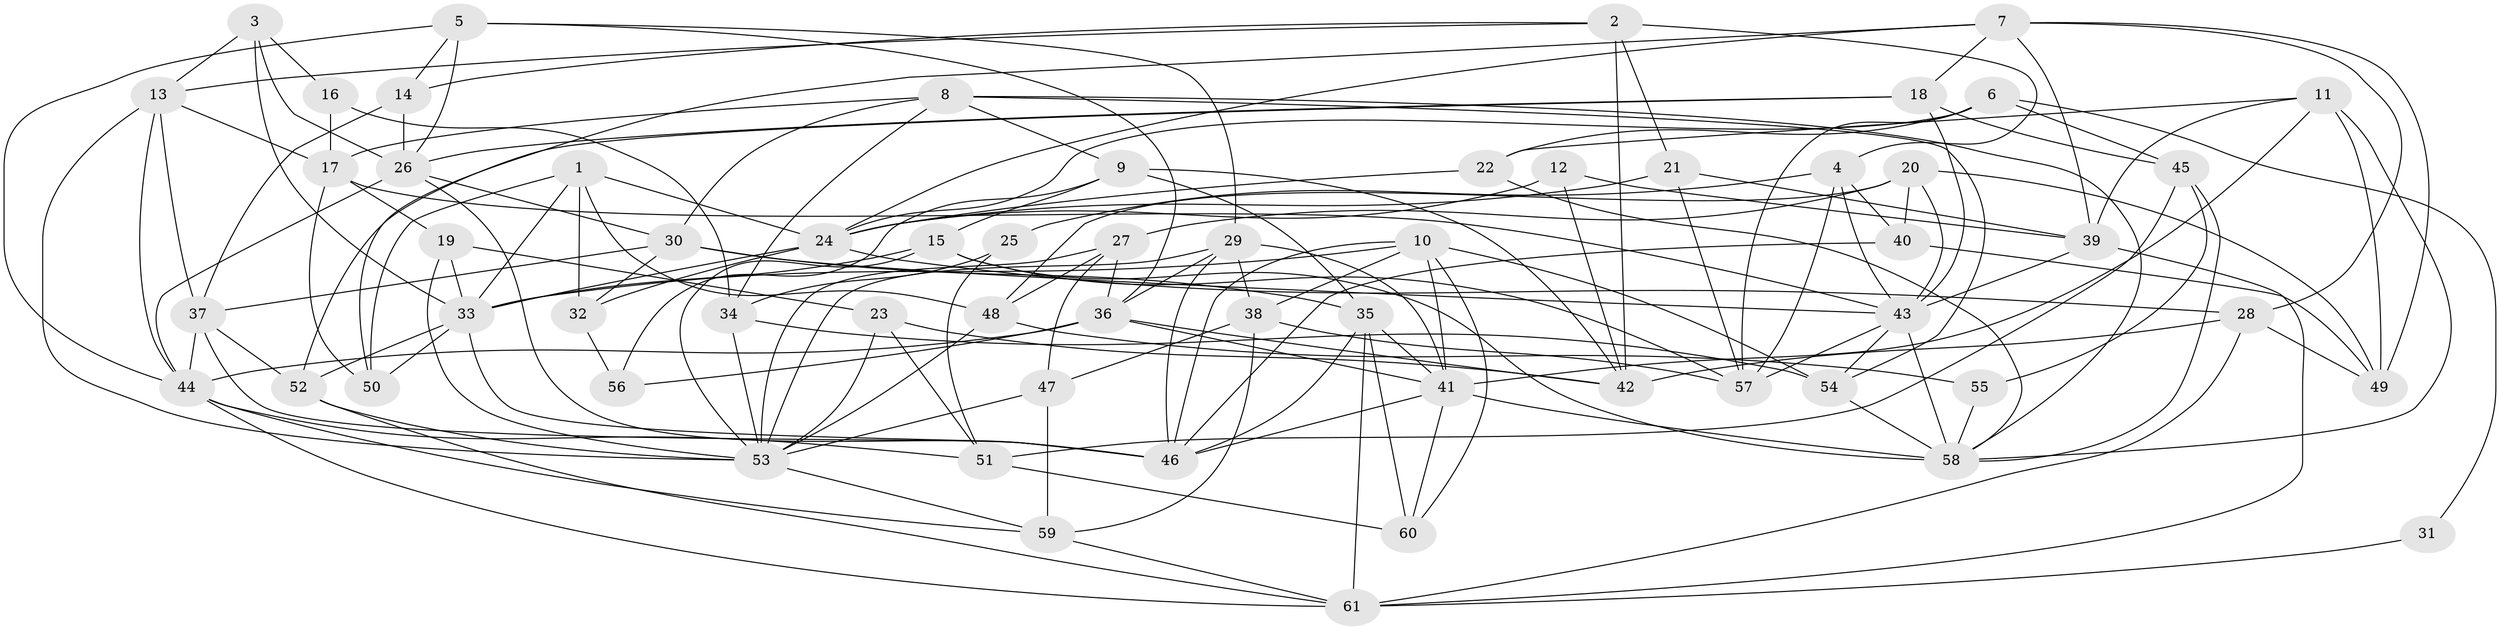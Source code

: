 // original degree distribution, {3: 0.27049180327868855, 4: 0.3360655737704918, 5: 0.14754098360655737, 7: 0.040983606557377046, 2: 0.10655737704918032, 6: 0.09016393442622951, 8: 0.00819672131147541}
// Generated by graph-tools (version 1.1) at 2025/02/03/09/25 03:02:10]
// undirected, 61 vertices, 165 edges
graph export_dot {
graph [start="1"]
  node [color=gray90,style=filled];
  1;
  2;
  3;
  4;
  5;
  6;
  7;
  8;
  9;
  10;
  11;
  12;
  13;
  14;
  15;
  16;
  17;
  18;
  19;
  20;
  21;
  22;
  23;
  24;
  25;
  26;
  27;
  28;
  29;
  30;
  31;
  32;
  33;
  34;
  35;
  36;
  37;
  38;
  39;
  40;
  41;
  42;
  43;
  44;
  45;
  46;
  47;
  48;
  49;
  50;
  51;
  52;
  53;
  54;
  55;
  56;
  57;
  58;
  59;
  60;
  61;
  1 -- 24 [weight=1.0];
  1 -- 32 [weight=1.0];
  1 -- 33 [weight=1.0];
  1 -- 48 [weight=1.0];
  1 -- 50 [weight=1.0];
  2 -- 4 [weight=1.0];
  2 -- 13 [weight=1.0];
  2 -- 14 [weight=1.0];
  2 -- 21 [weight=1.0];
  2 -- 42 [weight=1.0];
  3 -- 13 [weight=1.0];
  3 -- 16 [weight=1.0];
  3 -- 26 [weight=1.0];
  3 -- 33 [weight=1.0];
  4 -- 25 [weight=1.0];
  4 -- 40 [weight=1.0];
  4 -- 43 [weight=1.0];
  4 -- 57 [weight=1.0];
  5 -- 14 [weight=1.0];
  5 -- 26 [weight=1.0];
  5 -- 29 [weight=1.0];
  5 -- 36 [weight=1.0];
  5 -- 44 [weight=1.0];
  6 -- 22 [weight=1.0];
  6 -- 24 [weight=1.0];
  6 -- 31 [weight=1.0];
  6 -- 45 [weight=3.0];
  6 -- 57 [weight=1.0];
  7 -- 18 [weight=1.0];
  7 -- 24 [weight=1.0];
  7 -- 28 [weight=1.0];
  7 -- 39 [weight=1.0];
  7 -- 49 [weight=1.0];
  7 -- 50 [weight=1.0];
  8 -- 9 [weight=1.0];
  8 -- 17 [weight=1.0];
  8 -- 30 [weight=1.0];
  8 -- 34 [weight=1.0];
  8 -- 54 [weight=1.0];
  8 -- 58 [weight=1.0];
  9 -- 15 [weight=1.0];
  9 -- 35 [weight=1.0];
  9 -- 42 [weight=1.0];
  9 -- 56 [weight=1.0];
  10 -- 33 [weight=1.0];
  10 -- 38 [weight=1.0];
  10 -- 41 [weight=1.0];
  10 -- 46 [weight=1.0];
  10 -- 54 [weight=1.0];
  10 -- 60 [weight=1.0];
  11 -- 22 [weight=1.0];
  11 -- 39 [weight=1.0];
  11 -- 41 [weight=1.0];
  11 -- 49 [weight=1.0];
  11 -- 58 [weight=1.0];
  12 -- 24 [weight=1.0];
  12 -- 39 [weight=1.0];
  12 -- 42 [weight=1.0];
  13 -- 17 [weight=1.0];
  13 -- 37 [weight=1.0];
  13 -- 44 [weight=1.0];
  13 -- 53 [weight=2.0];
  14 -- 26 [weight=1.0];
  14 -- 37 [weight=1.0];
  15 -- 33 [weight=1.0];
  15 -- 53 [weight=1.0];
  15 -- 57 [weight=1.0];
  15 -- 58 [weight=2.0];
  16 -- 17 [weight=1.0];
  16 -- 34 [weight=1.0];
  17 -- 19 [weight=1.0];
  17 -- 43 [weight=1.0];
  17 -- 50 [weight=1.0];
  18 -- 26 [weight=1.0];
  18 -- 43 [weight=1.0];
  18 -- 45 [weight=3.0];
  18 -- 52 [weight=1.0];
  19 -- 23 [weight=1.0];
  19 -- 33 [weight=1.0];
  19 -- 53 [weight=1.0];
  20 -- 27 [weight=1.0];
  20 -- 40 [weight=1.0];
  20 -- 43 [weight=1.0];
  20 -- 48 [weight=1.0];
  20 -- 49 [weight=1.0];
  21 -- 24 [weight=1.0];
  21 -- 39 [weight=1.0];
  21 -- 57 [weight=1.0];
  22 -- 24 [weight=1.0];
  22 -- 58 [weight=1.0];
  23 -- 42 [weight=1.0];
  23 -- 51 [weight=1.0];
  23 -- 53 [weight=1.0];
  24 -- 28 [weight=2.0];
  24 -- 32 [weight=1.0];
  24 -- 33 [weight=1.0];
  25 -- 34 [weight=1.0];
  25 -- 51 [weight=1.0];
  26 -- 30 [weight=1.0];
  26 -- 44 [weight=1.0];
  26 -- 46 [weight=1.0];
  27 -- 36 [weight=1.0];
  27 -- 47 [weight=1.0];
  27 -- 48 [weight=1.0];
  27 -- 53 [weight=1.0];
  28 -- 42 [weight=1.0];
  28 -- 49 [weight=1.0];
  28 -- 61 [weight=1.0];
  29 -- 36 [weight=1.0];
  29 -- 38 [weight=1.0];
  29 -- 41 [weight=1.0];
  29 -- 46 [weight=1.0];
  29 -- 53 [weight=1.0];
  30 -- 32 [weight=1.0];
  30 -- 35 [weight=1.0];
  30 -- 37 [weight=1.0];
  30 -- 43 [weight=1.0];
  31 -- 61 [weight=1.0];
  32 -- 56 [weight=1.0];
  33 -- 46 [weight=1.0];
  33 -- 50 [weight=1.0];
  33 -- 52 [weight=1.0];
  34 -- 53 [weight=1.0];
  34 -- 54 [weight=1.0];
  35 -- 41 [weight=1.0];
  35 -- 46 [weight=1.0];
  35 -- 60 [weight=1.0];
  35 -- 61 [weight=1.0];
  36 -- 41 [weight=1.0];
  36 -- 42 [weight=1.0];
  36 -- 44 [weight=1.0];
  36 -- 56 [weight=1.0];
  37 -- 44 [weight=1.0];
  37 -- 46 [weight=1.0];
  37 -- 52 [weight=1.0];
  38 -- 47 [weight=1.0];
  38 -- 57 [weight=1.0];
  38 -- 59 [weight=1.0];
  39 -- 43 [weight=1.0];
  39 -- 61 [weight=2.0];
  40 -- 46 [weight=1.0];
  40 -- 49 [weight=1.0];
  41 -- 46 [weight=1.0];
  41 -- 58 [weight=1.0];
  41 -- 60 [weight=1.0];
  43 -- 54 [weight=1.0];
  43 -- 57 [weight=1.0];
  43 -- 58 [weight=1.0];
  44 -- 51 [weight=1.0];
  44 -- 59 [weight=1.0];
  44 -- 61 [weight=2.0];
  45 -- 51 [weight=1.0];
  45 -- 55 [weight=1.0];
  45 -- 58 [weight=1.0];
  47 -- 53 [weight=1.0];
  47 -- 59 [weight=2.0];
  48 -- 53 [weight=1.0];
  48 -- 55 [weight=1.0];
  51 -- 60 [weight=2.0];
  52 -- 53 [weight=1.0];
  52 -- 61 [weight=1.0];
  53 -- 59 [weight=1.0];
  54 -- 58 [weight=1.0];
  55 -- 58 [weight=1.0];
  59 -- 61 [weight=1.0];
}
